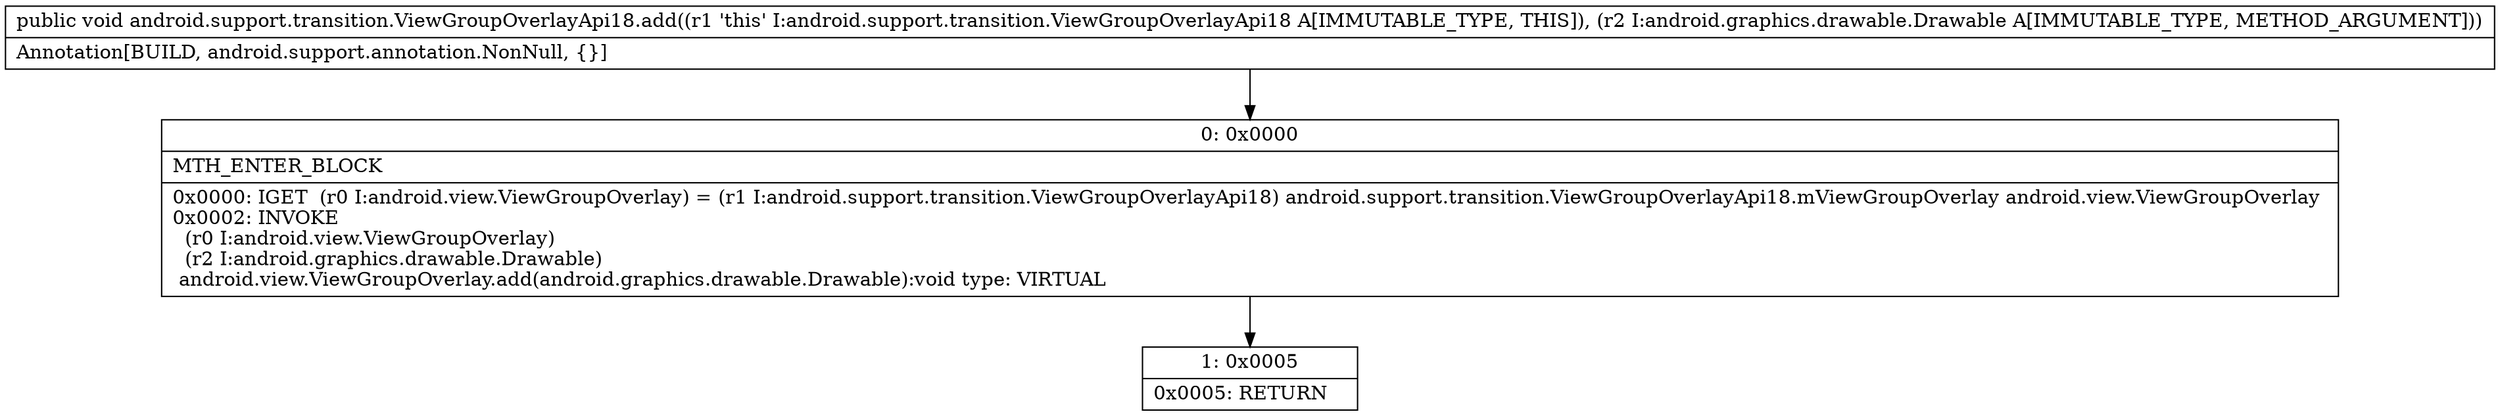 digraph "CFG forandroid.support.transition.ViewGroupOverlayApi18.add(Landroid\/graphics\/drawable\/Drawable;)V" {
Node_0 [shape=record,label="{0\:\ 0x0000|MTH_ENTER_BLOCK\l|0x0000: IGET  (r0 I:android.view.ViewGroupOverlay) = (r1 I:android.support.transition.ViewGroupOverlayApi18) android.support.transition.ViewGroupOverlayApi18.mViewGroupOverlay android.view.ViewGroupOverlay \l0x0002: INVOKE  \l  (r0 I:android.view.ViewGroupOverlay)\l  (r2 I:android.graphics.drawable.Drawable)\l android.view.ViewGroupOverlay.add(android.graphics.drawable.Drawable):void type: VIRTUAL \l}"];
Node_1 [shape=record,label="{1\:\ 0x0005|0x0005: RETURN   \l}"];
MethodNode[shape=record,label="{public void android.support.transition.ViewGroupOverlayApi18.add((r1 'this' I:android.support.transition.ViewGroupOverlayApi18 A[IMMUTABLE_TYPE, THIS]), (r2 I:android.graphics.drawable.Drawable A[IMMUTABLE_TYPE, METHOD_ARGUMENT]))  | Annotation[BUILD, android.support.annotation.NonNull, \{\}]\l}"];
MethodNode -> Node_0;
Node_0 -> Node_1;
}

